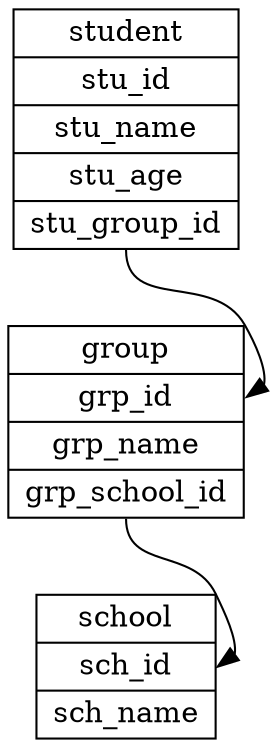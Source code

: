 digraph re1 {
    node [shape="record"];
    student  [label="{<student>student|stu_id|stu_name|stu_age|<gid>stu_group_id}"];
    group  [label="{<group>group|<id>grp_id|grp_name|<sid>grp_school_id}"];
    school [label="{<school>school|<id>sch_id|sch_name}"];
    student:gid->group:id;
    group:sid->school:id;
}




